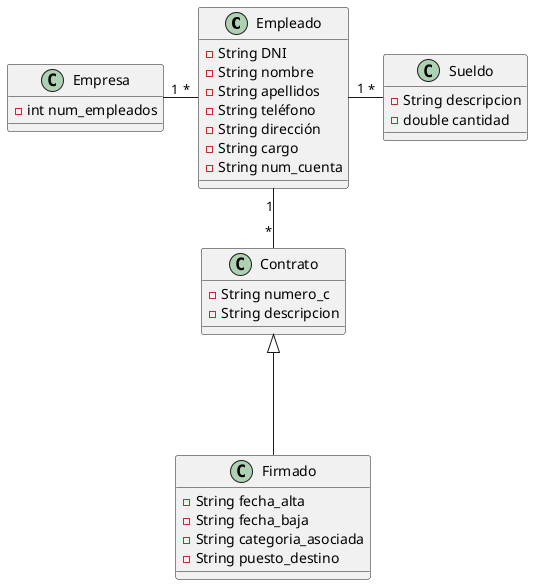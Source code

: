 @startuml Diagrama
class Empleado{
    -String DNI
    -String nombre
    -String apellidos
    -String teléfono
    -String dirección
    -String cargo
    -String num_cuenta
}
class Contrato{
    -String numero_c
    -String descripcion
}
class Firmado{
    -String fecha_alta
    -String fecha_baja
    -String categoria_asociada 
    -String puesto_destino
}
class Sueldo{
    -String descripcion
    -double cantidad
} 
class Empresa{
    -int num_empleados
}

Empleado"1"--"*"Contrato
Empresa"1"-"*"Empleado
Contrato<|---Firmado
Empleado"1"-"*"Sueldo
@enduml